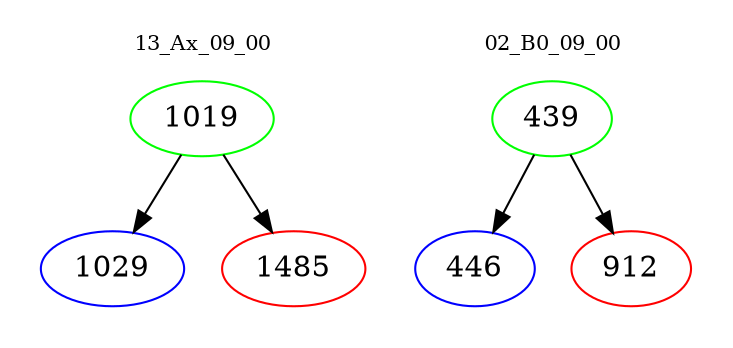 digraph{
subgraph cluster_0 {
color = white
label = "13_Ax_09_00";
fontsize=10;
T0_1019 [label="1019", color="green"]
T0_1019 -> T0_1029 [color="black"]
T0_1029 [label="1029", color="blue"]
T0_1019 -> T0_1485 [color="black"]
T0_1485 [label="1485", color="red"]
}
subgraph cluster_1 {
color = white
label = "02_B0_09_00";
fontsize=10;
T1_439 [label="439", color="green"]
T1_439 -> T1_446 [color="black"]
T1_446 [label="446", color="blue"]
T1_439 -> T1_912 [color="black"]
T1_912 [label="912", color="red"]
}
}
